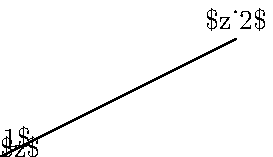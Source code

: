 beginfig(0)

z1=origin;
z2=(3cm, 1.5cm);
z3=(2cm, -cm);
z4=altbase(z3, z1, z2);

draw z1--z2;
draw z3--z4 withpen thinpen dashed evenly scaled .5;

markdot.circle(z1) fg=>orange;
markdot.circle(z2) fg=>orange;
markdot.circle(z3) fg=>orange;
markdot.circle(z4) fg=>orange;

% TODO markangle.rt(z3, z4, z2, 1) fg=>orange, extra=>3;

label.top("$z_1$", z1);
label.top("$z_2$", z2);
label.bot("$z_3$", z3);
label.top("$z$", z4);

endfig

